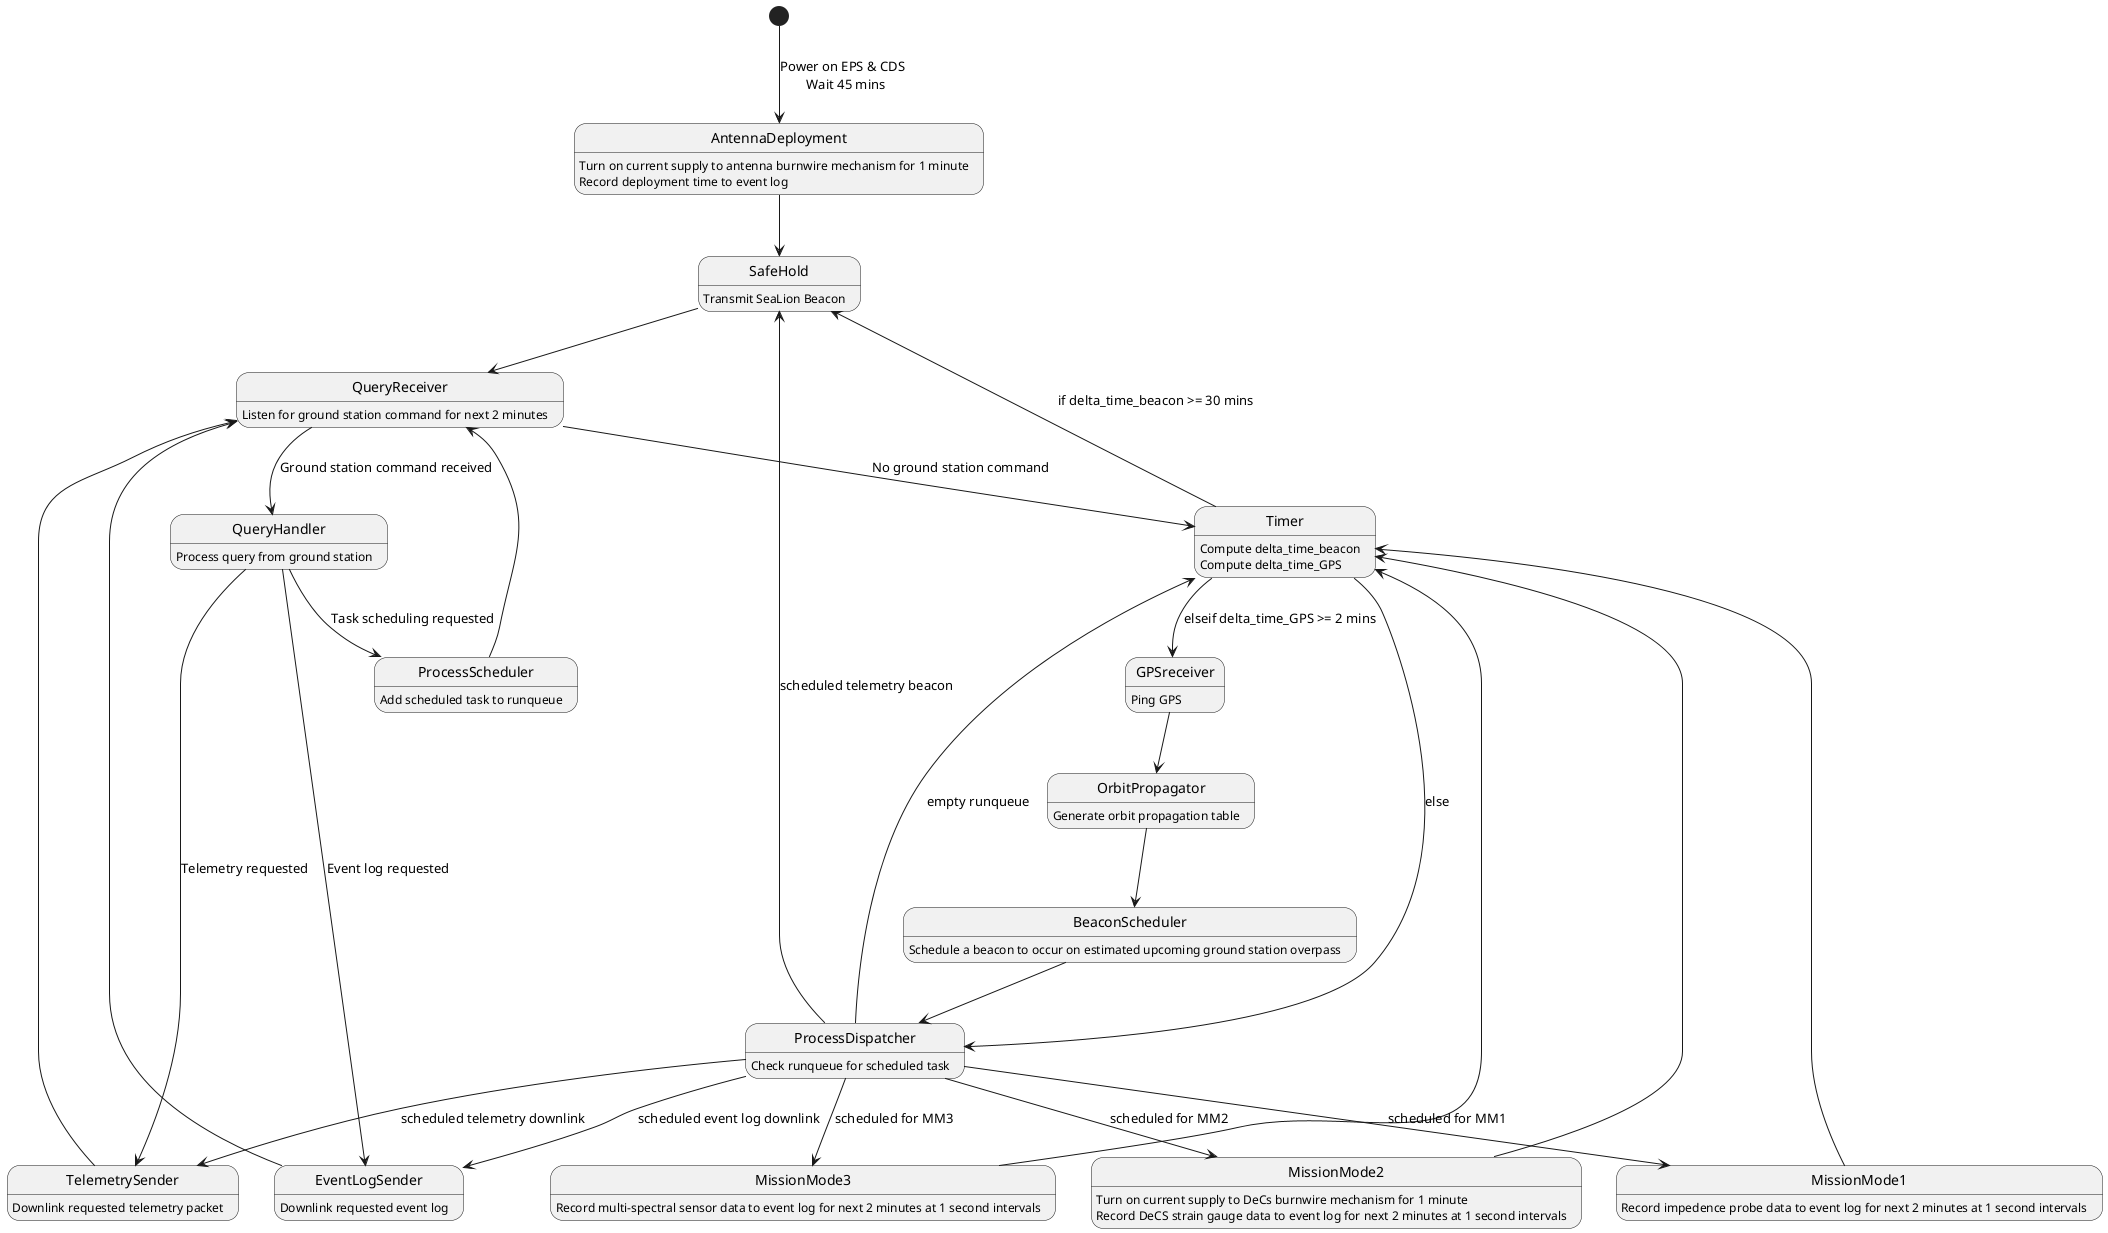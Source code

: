 @startuml

state AntennaDeployment
      AntennaDeployment : Turn on current supply to antenna burnwire mechanism for 1 minute
      AntennaDeployment : Record deployment time to event log
state SafeHold
      SafeHold : Transmit SeaLion Beacon
state QueryReceiver
      QueryReceiver : Listen for ground station command for next 2 minutes
state TelemetrySender
      TelemetrySender : Downlink requested telemetry packet
state EventLogSender
      EventLogSender : Downlink requested event log
state Timer
      Timer : Compute delta_time_beacon
      Timer : Compute delta_time_GPS
state MissionMode1
      MissionMode1 : Record impedence probe data to event log for next 2 minutes at 1 second intervals
state MissionMode2
      MissionMode2 : Turn on current supply to DeCs burnwire mechanism for 1 minute
      MissionMode2 : Record DeCS strain gauge data to event log for next 2 minutes at 1 second intervals
state MissionMode3
      MissionMode3 : Record multi-spectral sensor data to event log for next 2 minutes at 1 second intervals
state ProcessDispatcher
      ProcessDispatcher : Check runqueue for scheduled task
state OrbitPropagator
      OrbitPropagator : Generate orbit propagation table
state BeaconScheduler
      BeaconScheduler : Schedule a beacon to occur on estimated upcoming ground station overpass
state GPSreceiver
      GPSreceiver : Ping GPS
state QueryHandler
      QueryHandler : Process query from ground station
state ProcessScheduler
      ProcessScheduler : Add scheduled task to runqueue

[*] --> AntennaDeployment : Power on EPS & CDS \n Wait 45 mins
AntennaDeployment --> SafeHold
SafeHold --> QueryReceiver
QueryReceiver --> QueryHandler : Ground station command received
QueryReceiver --> Timer : No ground station command
QueryHandler --> TelemetrySender : Telemetry requested
QueryHandler --> EventLogSender : Event log requested
QueryHandler --> ProcessScheduler : Task scheduling requested
TelemetrySender --> QueryReceiver
EventLogSender --> QueryReceiver
ProcessScheduler --> QueryReceiver
MissionMode1 --> Timer
MissionMode2 --> Timer
MissionMode3 --> Timer
GPSreceiver --> OrbitPropagator
OrbitPropagator --> BeaconScheduler
BeaconScheduler --> ProcessDispatcher
Timer --> SafeHold : if delta_time_beacon >= 30 mins
Timer --> GPSreceiver : elseif delta_time_GPS >= 2 mins
Timer --> ProcessDispatcher : else
ProcessDispatcher --> MissionMode1 : scheduled for MM1
ProcessDispatcher --> MissionMode2 : scheduled for MM2
ProcessDispatcher --> MissionMode3 : scheduled for MM3
ProcessDispatcher --> Timer : empty runqueue
ProcessDispatcher --> EventLogSender : scheduled event log downlink
ProcessDispatcher --> TelemetrySender : scheduled telemetry downlink
ProcessDispatcher --> SafeHold : scheduled telemetry beacon
@enduml
